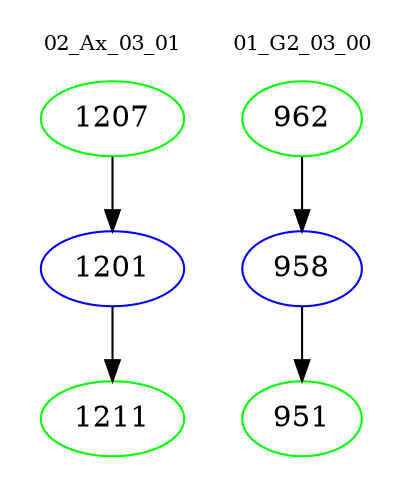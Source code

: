 digraph{
subgraph cluster_0 {
color = white
label = "02_Ax_03_01";
fontsize=10;
T0_1207 [label="1207", color="green"]
T0_1207 -> T0_1201 [color="black"]
T0_1201 [label="1201", color="blue"]
T0_1201 -> T0_1211 [color="black"]
T0_1211 [label="1211", color="green"]
}
subgraph cluster_1 {
color = white
label = "01_G2_03_00";
fontsize=10;
T1_962 [label="962", color="green"]
T1_962 -> T1_958 [color="black"]
T1_958 [label="958", color="blue"]
T1_958 -> T1_951 [color="black"]
T1_951 [label="951", color="green"]
}
}
